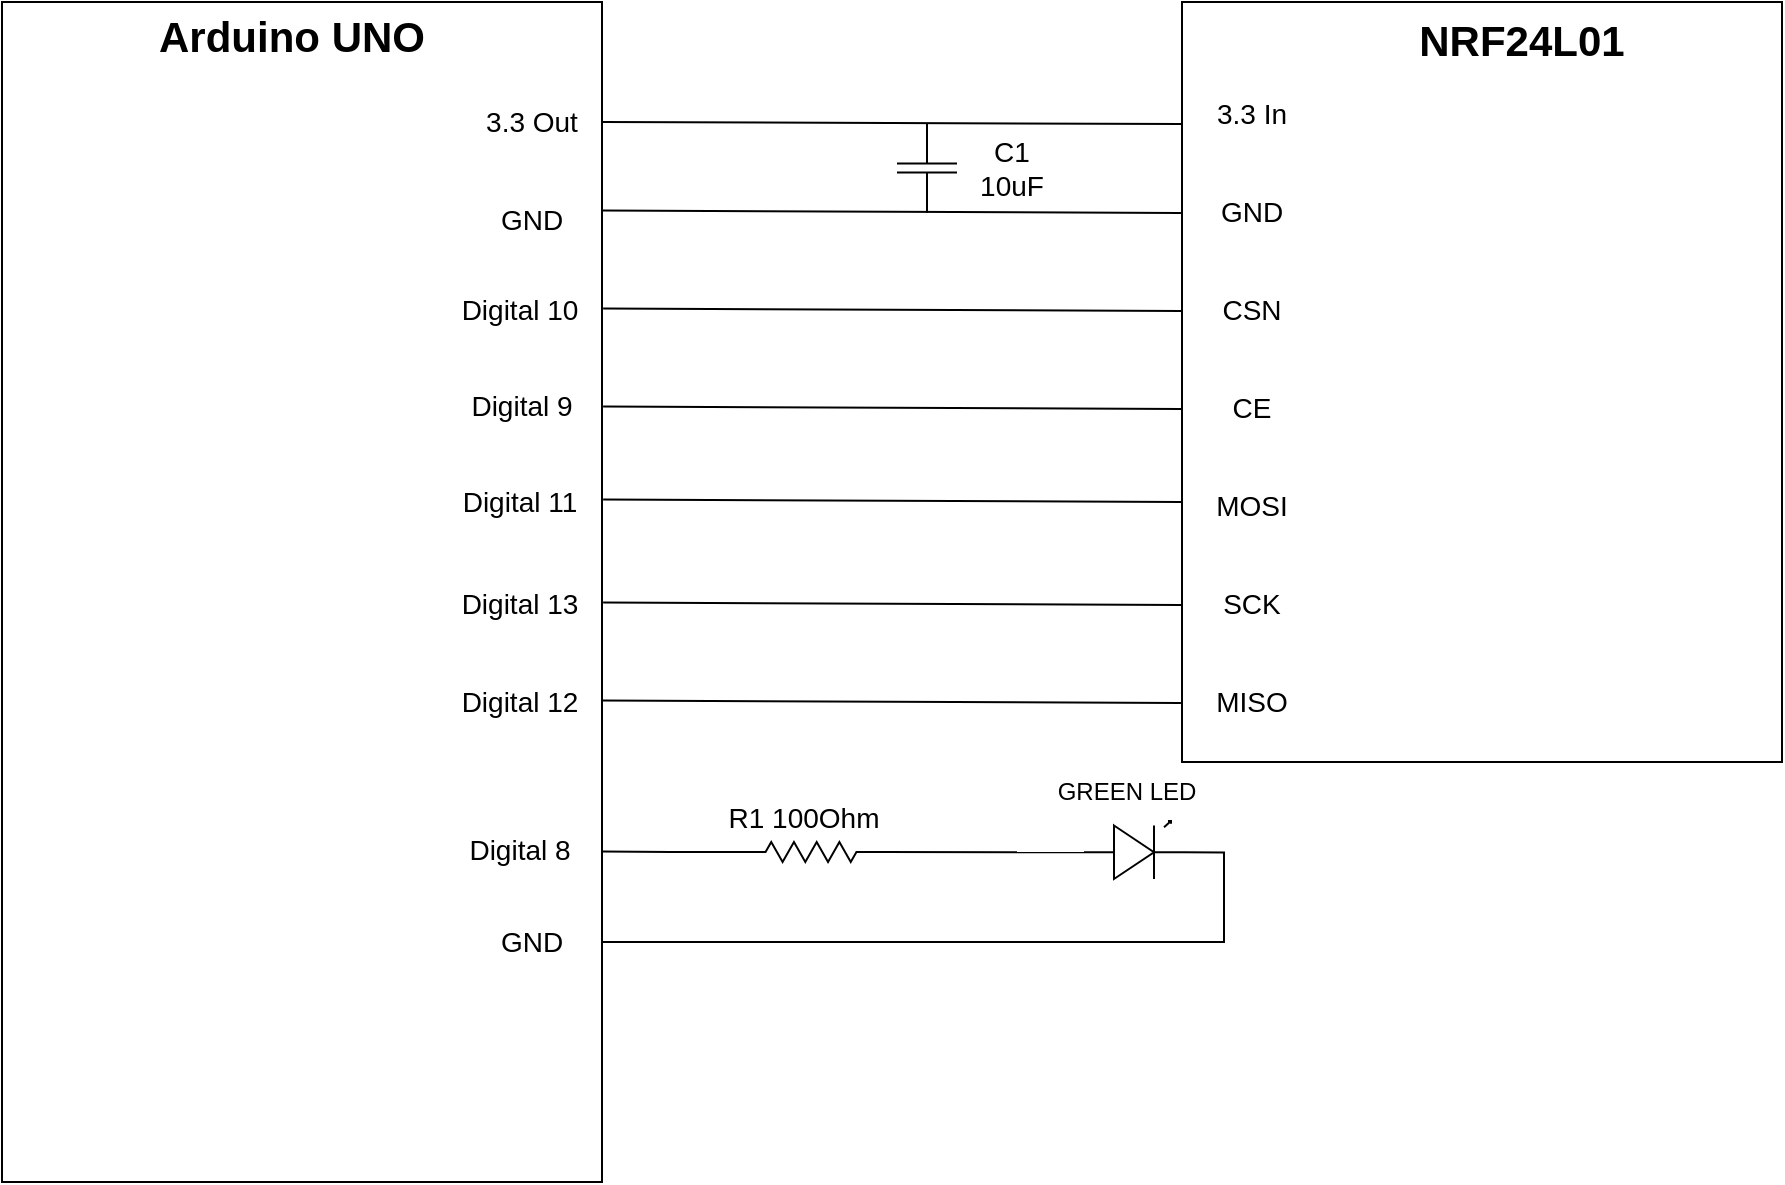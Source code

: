 <mxfile version="10.5.9" type="device"><diagram name="Page-1" id="7e0a89b8-554c-2b80-1dc8-d5c74ca68de4"><mxGraphModel dx="1257" dy="643" grid="1" gridSize="10" guides="1" tooltips="1" connect="1" arrows="1" fold="1" page="1" pageScale="1" pageWidth="1100" pageHeight="850" background="#ffffff" math="0" shadow="0"><root><mxCell id="0"/><mxCell id="1" parent="0"/><mxCell id="xxPqoNANfKDBDHD5ccMj-2" value="" style="rounded=0;whiteSpace=wrap;html=1;fillColor=#ffffff;" parent="1" vertex="1"><mxGeometry x="40" y="40" width="300" height="590" as="geometry"/></mxCell><mxCell id="xxPqoNANfKDBDHD5ccMj-3" value="&lt;font style=&quot;font-size: 21px&quot;&gt;&lt;b&gt;Arduino UNO&lt;/b&gt;&lt;/font&gt;" style="text;html=1;strokeColor=none;fillColor=none;align=center;verticalAlign=middle;whiteSpace=wrap;rounded=0;" parent="1" vertex="1"><mxGeometry x="115" y="45" width="140" height="23" as="geometry"/></mxCell><mxCell id="xxPqoNANfKDBDHD5ccMj-5" value="" style="rounded=0;whiteSpace=wrap;html=1;fillColor=#ffffff;" parent="1" vertex="1"><mxGeometry x="630" y="40" width="300" height="380" as="geometry"/></mxCell><mxCell id="xxPqoNANfKDBDHD5ccMj-6" value="&lt;font style=&quot;font-size: 21px&quot;&gt;&lt;b&gt;NRF24L01&lt;/b&gt;&lt;/font&gt;" style="text;html=1;strokeColor=none;fillColor=none;align=center;verticalAlign=middle;whiteSpace=wrap;rounded=0;" parent="1" vertex="1"><mxGeometry x="730" y="47" width="140" height="23" as="geometry"/></mxCell><mxCell id="xxPqoNANfKDBDHD5ccMj-12" style="rounded=0;orthogonalLoop=1;jettySize=auto;html=1;exitX=1;exitY=0.5;exitDx=0;exitDy=0;entryX=0;entryY=0.75;entryDx=0;entryDy=0;fontSize=14;strokeColor=#000000;endArrow=none;endFill=0;" parent="1" source="xxPqoNANfKDBDHD5ccMj-8" target="xxPqoNANfKDBDHD5ccMj-10" edge="1"><mxGeometry relative="1" as="geometry"/></mxCell><mxCell id="xxPqoNANfKDBDHD5ccMj-8" value="3.3 Out" style="text;html=1;strokeColor=none;fillColor=none;align=center;verticalAlign=middle;whiteSpace=wrap;rounded=0;fontSize=14;" parent="1" vertex="1"><mxGeometry x="270" y="90" width="70" height="20" as="geometry"/></mxCell><mxCell id="xxPqoNANfKDBDHD5ccMj-9" value="GND" style="text;html=1;strokeColor=none;fillColor=none;align=center;verticalAlign=middle;whiteSpace=wrap;rounded=0;fontSize=14;" parent="1" vertex="1"><mxGeometry x="270" y="139" width="70" height="20" as="geometry"/></mxCell><mxCell id="xxPqoNANfKDBDHD5ccMj-10" value="3.3 In" style="text;html=1;strokeColor=none;fillColor=none;align=center;verticalAlign=middle;whiteSpace=wrap;rounded=0;fontSize=14;" parent="1" vertex="1"><mxGeometry x="630" y="86" width="70" height="20" as="geometry"/></mxCell><mxCell id="xxPqoNANfKDBDHD5ccMj-11" value="GND" style="text;html=1;strokeColor=none;fillColor=none;align=center;verticalAlign=middle;whiteSpace=wrap;rounded=0;fontSize=14;" parent="1" vertex="1"><mxGeometry x="630" y="135" width="70" height="20" as="geometry"/></mxCell><mxCell id="xxPqoNANfKDBDHD5ccMj-13" style="rounded=0;orthogonalLoop=1;jettySize=auto;html=1;exitX=1;exitY=0.5;exitDx=0;exitDy=0;entryX=0;entryY=0.75;entryDx=0;entryDy=0;fontSize=14;strokeColor=#000000;endArrow=none;endFill=0;" parent="1" edge="1"><mxGeometry relative="1" as="geometry"><mxPoint x="340.059" y="144.265" as="sourcePoint"/><mxPoint x="629.471" y="145.441" as="targetPoint"/></mxGeometry></mxCell><mxCell id="xxPqoNANfKDBDHD5ccMj-14" value="" style="verticalLabelPosition=bottom;shadow=0;dashed=0;align=center;fillColor=#ffffff;html=1;verticalAlign=top;strokeWidth=1;shape=mxgraph.electrical.capacitors.capacitor_1;fontSize=14;rotation=90;" parent="1" vertex="1"><mxGeometry x="480" y="108" width="45" height="30" as="geometry"/></mxCell><mxCell id="xxPqoNANfKDBDHD5ccMj-15" value="C1 10uF" style="text;html=1;strokeColor=none;fillColor=none;align=center;verticalAlign=middle;whiteSpace=wrap;rounded=0;fontSize=14;" parent="1" vertex="1"><mxGeometry x="525" y="113" width="40" height="20" as="geometry"/></mxCell><mxCell id="xxPqoNANfKDBDHD5ccMj-19" value="CSN" style="text;html=1;strokeColor=none;fillColor=none;align=center;verticalAlign=middle;whiteSpace=wrap;rounded=0;fontSize=14;" parent="1" vertex="1"><mxGeometry x="630" y="184" width="70" height="20" as="geometry"/></mxCell><mxCell id="xxPqoNANfKDBDHD5ccMj-22" value="CE" style="text;html=1;strokeColor=none;fillColor=none;align=center;verticalAlign=middle;whiteSpace=wrap;rounded=0;fontSize=14;" parent="1" vertex="1"><mxGeometry x="630" y="233" width="70" height="20" as="geometry"/></mxCell><mxCell id="xxPqoNANfKDBDHD5ccMj-23" value="MOSI" style="text;html=1;strokeColor=none;fillColor=none;align=center;verticalAlign=middle;whiteSpace=wrap;rounded=0;fontSize=14;" parent="1" vertex="1"><mxGeometry x="630" y="282" width="70" height="20" as="geometry"/></mxCell><mxCell id="xxPqoNANfKDBDHD5ccMj-24" value="SCK" style="text;html=1;strokeColor=none;fillColor=none;align=center;verticalAlign=middle;whiteSpace=wrap;rounded=0;fontSize=14;" parent="1" vertex="1"><mxGeometry x="630" y="331" width="70" height="20" as="geometry"/></mxCell><mxCell id="xxPqoNANfKDBDHD5ccMj-25" value="MISO" style="text;html=1;strokeColor=none;fillColor=none;align=center;verticalAlign=middle;whiteSpace=wrap;rounded=0;fontSize=14;" parent="1" vertex="1"><mxGeometry x="630" y="380" width="70" height="20" as="geometry"/></mxCell><mxCell id="3FU42Fs3w7XuLBBZgb_A-1" value="Digital 10" style="text;html=1;strokeColor=none;fillColor=none;align=center;verticalAlign=middle;whiteSpace=wrap;rounded=0;fontSize=14;" vertex="1" parent="1"><mxGeometry x="264" y="184" width="70" height="20" as="geometry"/></mxCell><mxCell id="3FU42Fs3w7XuLBBZgb_A-2" style="rounded=0;orthogonalLoop=1;jettySize=auto;html=1;exitX=1;exitY=0.5;exitDx=0;exitDy=0;entryX=0;entryY=0.75;entryDx=0;entryDy=0;fontSize=14;strokeColor=#000000;endArrow=none;endFill=0;" edge="1" parent="1"><mxGeometry relative="1" as="geometry"><mxPoint x="340.559" y="193.265" as="sourcePoint"/><mxPoint x="629.971" y="194.441" as="targetPoint"/></mxGeometry></mxCell><mxCell id="3FU42Fs3w7XuLBBZgb_A-3" value="Digital 9" style="text;html=1;strokeColor=none;fillColor=none;align=center;verticalAlign=middle;whiteSpace=wrap;rounded=0;fontSize=14;" vertex="1" parent="1"><mxGeometry x="265" y="232" width="70" height="20" as="geometry"/></mxCell><mxCell id="3FU42Fs3w7XuLBBZgb_A-4" style="rounded=0;orthogonalLoop=1;jettySize=auto;html=1;exitX=1;exitY=0.5;exitDx=0;exitDy=0;entryX=0;entryY=0.75;entryDx=0;entryDy=0;fontSize=14;strokeColor=#000000;endArrow=none;endFill=0;" edge="1" parent="1"><mxGeometry relative="1" as="geometry"><mxPoint x="340.559" y="242.265" as="sourcePoint"/><mxPoint x="629.971" y="243.441" as="targetPoint"/></mxGeometry></mxCell><mxCell id="3FU42Fs3w7XuLBBZgb_A-5" style="rounded=0;orthogonalLoop=1;jettySize=auto;html=1;exitX=1;exitY=0.5;exitDx=0;exitDy=0;entryX=0;entryY=0.75;entryDx=0;entryDy=0;fontSize=14;strokeColor=#000000;endArrow=none;endFill=0;" edge="1" parent="1"><mxGeometry relative="1" as="geometry"><mxPoint x="340.559" y="288.765" as="sourcePoint"/><mxPoint x="629.971" y="289.941" as="targetPoint"/></mxGeometry></mxCell><mxCell id="3FU42Fs3w7XuLBBZgb_A-6" style="rounded=0;orthogonalLoop=1;jettySize=auto;html=1;exitX=1;exitY=0.5;exitDx=0;exitDy=0;entryX=0;entryY=0.75;entryDx=0;entryDy=0;fontSize=14;strokeColor=#000000;endArrow=none;endFill=0;" edge="1" parent="1"><mxGeometry relative="1" as="geometry"><mxPoint x="340.559" y="340.265" as="sourcePoint"/><mxPoint x="629.971" y="341.441" as="targetPoint"/></mxGeometry></mxCell><mxCell id="3FU42Fs3w7XuLBBZgb_A-7" style="rounded=0;orthogonalLoop=1;jettySize=auto;html=1;exitX=1;exitY=0.5;exitDx=0;exitDy=0;entryX=0;entryY=0.75;entryDx=0;entryDy=0;fontSize=14;strokeColor=#000000;endArrow=none;endFill=0;" edge="1" parent="1"><mxGeometry relative="1" as="geometry"><mxPoint x="340.059" y="389.265" as="sourcePoint"/><mxPoint x="629.471" y="390.441" as="targetPoint"/></mxGeometry></mxCell><mxCell id="3FU42Fs3w7XuLBBZgb_A-9" value="Digital 11" style="text;html=1;strokeColor=none;fillColor=none;align=center;verticalAlign=middle;whiteSpace=wrap;rounded=0;fontSize=14;" vertex="1" parent="1"><mxGeometry x="264" y="280" width="70" height="20" as="geometry"/></mxCell><mxCell id="3FU42Fs3w7XuLBBZgb_A-10" value="Digital 13" style="text;html=1;strokeColor=none;fillColor=none;align=center;verticalAlign=middle;whiteSpace=wrap;rounded=0;fontSize=14;" vertex="1" parent="1"><mxGeometry x="264" y="331" width="70" height="20" as="geometry"/></mxCell><mxCell id="3FU42Fs3w7XuLBBZgb_A-12" value="Digital 12" style="text;html=1;strokeColor=none;fillColor=none;align=center;verticalAlign=middle;whiteSpace=wrap;rounded=0;fontSize=14;" vertex="1" parent="1"><mxGeometry x="264" y="380" width="70" height="20" as="geometry"/></mxCell><mxCell id="3FU42Fs3w7XuLBBZgb_A-13" value="Digital 8" style="text;html=1;strokeColor=none;fillColor=none;align=center;verticalAlign=middle;whiteSpace=wrap;rounded=0;fontSize=14;" vertex="1" parent="1"><mxGeometry x="264" y="454" width="70" height="20" as="geometry"/></mxCell><mxCell id="3FU42Fs3w7XuLBBZgb_A-21" style="edgeStyle=orthogonalEdgeStyle;rounded=0;orthogonalLoop=1;jettySize=auto;html=1;exitX=1;exitY=0.5;exitDx=0;exitDy=0;entryX=1;entryY=0.54;entryDx=0;entryDy=0;entryPerimeter=0;endArrow=none;endFill=0;" edge="1" parent="1" source="3FU42Fs3w7XuLBBZgb_A-16" target="3FU42Fs3w7XuLBBZgb_A-18"><mxGeometry relative="1" as="geometry"/></mxCell><mxCell id="3FU42Fs3w7XuLBBZgb_A-16" value="GND" style="text;html=1;strokeColor=none;fillColor=none;align=center;verticalAlign=middle;whiteSpace=wrap;rounded=0;fontSize=14;" vertex="1" parent="1"><mxGeometry x="270" y="500" width="70" height="20" as="geometry"/></mxCell><mxCell id="3FU42Fs3w7XuLBBZgb_A-19" style="edgeStyle=orthogonalEdgeStyle;rounded=0;orthogonalLoop=1;jettySize=auto;html=1;exitX=0;exitY=0.5;exitDx=0;exitDy=0;exitPerimeter=0;entryX=1;entryY=0.72;entryDx=0;entryDy=0;entryPerimeter=0;endArrow=none;endFill=0;" edge="1" parent="1" source="3FU42Fs3w7XuLBBZgb_A-17" target="xxPqoNANfKDBDHD5ccMj-2"><mxGeometry relative="1" as="geometry"/></mxCell><mxCell id="3FU42Fs3w7XuLBBZgb_A-20" style="edgeStyle=none;rounded=0;orthogonalLoop=1;jettySize=auto;html=1;exitX=1;exitY=0.5;exitDx=0;exitDy=0;exitPerimeter=0;entryX=0;entryY=0.54;entryDx=0;entryDy=0;entryPerimeter=0;endArrow=none;endFill=0;" edge="1" parent="1" source="3FU42Fs3w7XuLBBZgb_A-17" target="3FU42Fs3w7XuLBBZgb_A-18"><mxGeometry relative="1" as="geometry"/></mxCell><mxCell id="3FU42Fs3w7XuLBBZgb_A-17" value="" style="verticalLabelPosition=bottom;shadow=0;dashed=0;align=center;fillColor=#ffffff;html=1;verticalAlign=top;strokeWidth=1;shape=mxgraph.electrical.resistors.resistor_2;" vertex="1" parent="1"><mxGeometry x="409" y="460" width="71" height="10" as="geometry"/></mxCell><mxCell id="3FU42Fs3w7XuLBBZgb_A-18" value="" style="verticalLabelPosition=bottom;shadow=0;dashed=0;align=center;fillColor=#ffffff;html=1;verticalAlign=top;strokeWidth=1;shape=mxgraph.electrical.opto_electronics.led_1;" vertex="1" parent="1"><mxGeometry x="581" y="449.5" width="50" height="29" as="geometry"/></mxCell><mxCell id="3FU42Fs3w7XuLBBZgb_A-22" value="GREEN LED" style="text;html=1;strokeColor=none;fillColor=none;align=center;verticalAlign=middle;whiteSpace=wrap;rounded=0;" vertex="1" parent="1"><mxGeometry x="560" y="424.5" width="85" height="20" as="geometry"/></mxCell><mxCell id="3FU42Fs3w7XuLBBZgb_A-23" value="R1 100Ohm" style="text;html=1;strokeColor=none;fillColor=none;align=center;verticalAlign=middle;whiteSpace=wrap;rounded=0;fontSize=14;" vertex="1" parent="1"><mxGeometry x="391" y="437.5" width="100" height="20" as="geometry"/></mxCell></root></mxGraphModel></diagram></mxfile>